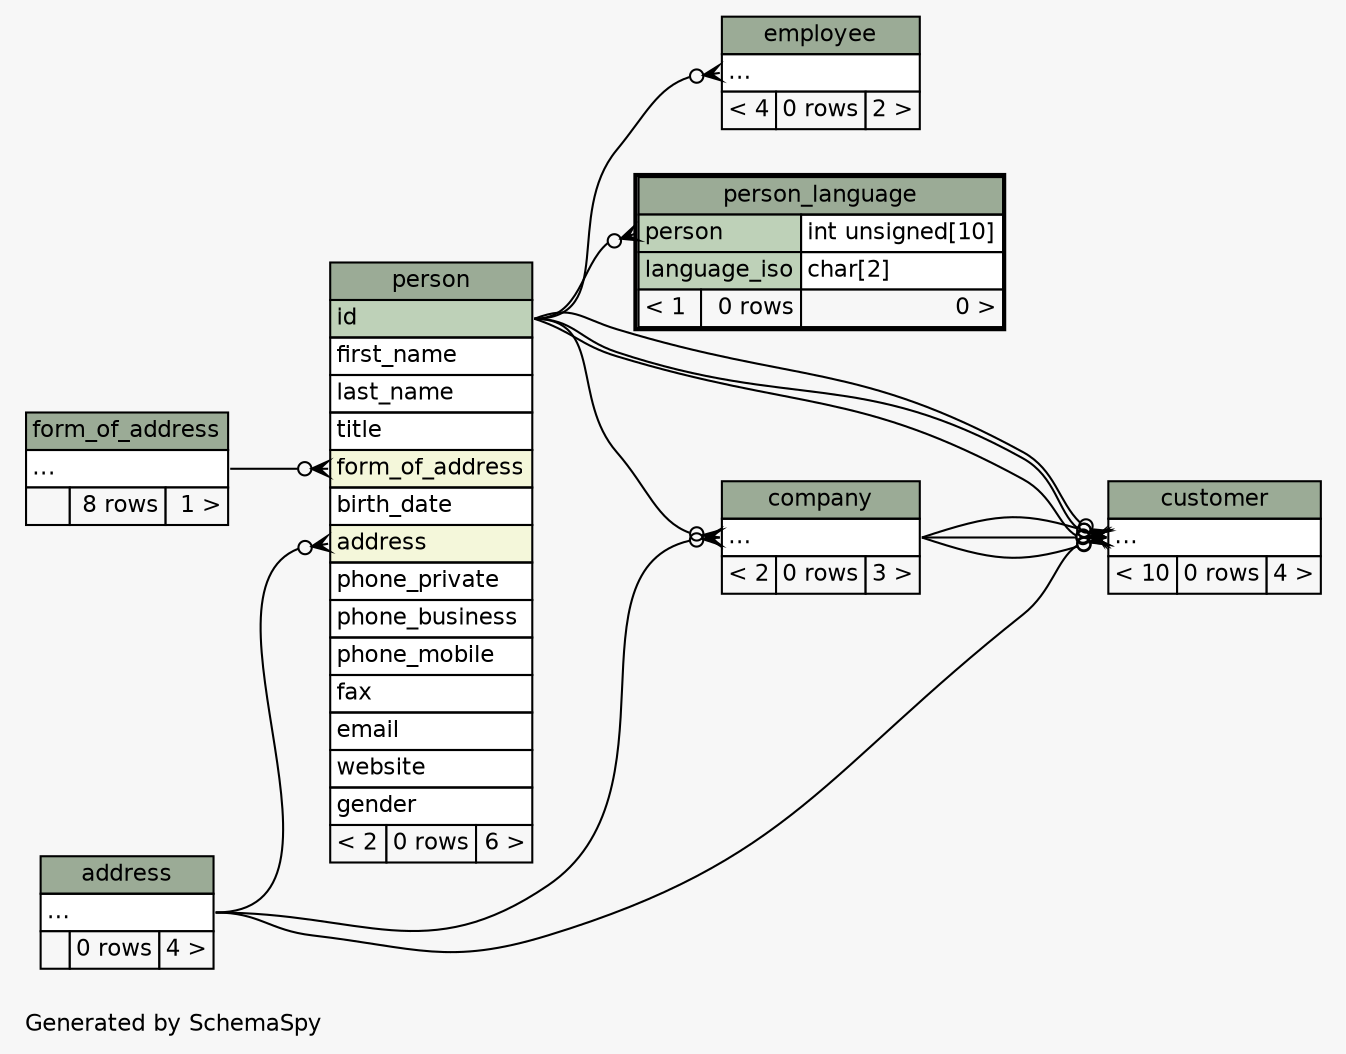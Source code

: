 // dot 2.40.1 on Linux 5.3.0-28-generic
// SchemaSpy rev 590
digraph "twoDegreesRelationshipsDiagram" {
  graph [
    rankdir="RL"
    bgcolor="#f7f7f7"
    label="\nGenerated by SchemaSpy"
    labeljust="l"
    nodesep="0.18"
    ranksep="0.46"
    fontname="Helvetica"
    fontsize="11"
  ];
  node [
    fontname="Helvetica"
    fontsize="11"
    shape="plaintext"
  ];
  edge [
    arrowsize="0.8"
  ];
  "company":"elipses":w -> "address":"elipses":e [arrowhead=none dir=back arrowtail=crowodot];
  "company":"elipses":w -> "person":"id":e [arrowhead=none dir=back arrowtail=crowodot];
  "customer":"elipses":w -> "company":"elipses":e [arrowhead=none dir=back arrowtail=crowodot];
  "customer":"elipses":w -> "person":"id":e [arrowhead=none dir=back arrowtail=crowodot];
  "customer":"elipses":w -> "address":"elipses":e [arrowhead=none dir=back arrowtail=crowodot];
  "customer":"elipses":w -> "company":"elipses":e [arrowhead=none dir=back arrowtail=crowodot];
  "customer":"elipses":w -> "person":"id":e [arrowhead=none dir=back arrowtail=crowodot];
  "customer":"elipses":w -> "company":"elipses":e [arrowhead=none dir=back arrowtail=crowodot];
  "customer":"elipses":w -> "person":"id":e [arrowhead=none dir=back arrowtail=crowodot];
  "employee":"elipses":w -> "person":"id":e [arrowhead=none dir=back arrowtail=crowodot];
  "person":"address":w -> "address":"elipses":e [arrowhead=none dir=back arrowtail=crowodot];
  "person":"form_of_address":w -> "form_of_address":"elipses":e [arrowhead=none dir=back arrowtail=crowodot];
  "person_language":"person":w -> "person":"id":e [arrowhead=none dir=back arrowtail=crowodot];
  "address" [
    label=<
    <TABLE BORDER="0" CELLBORDER="1" CELLSPACING="0" BGCOLOR="#ffffff">
      <TR><TD COLSPAN="3" BGCOLOR="#9bab96" ALIGN="CENTER">address</TD></TR>
      <TR><TD PORT="elipses" COLSPAN="3" ALIGN="LEFT">...</TD></TR>
      <TR><TD ALIGN="LEFT" BGCOLOR="#f7f7f7">  </TD><TD ALIGN="RIGHT" BGCOLOR="#f7f7f7">0 rows</TD><TD ALIGN="RIGHT" BGCOLOR="#f7f7f7">4 &gt;</TD></TR>
    </TABLE>>
    URL="address.html"
    tooltip="address"
  ];
  "company" [
    label=<
    <TABLE BORDER="0" CELLBORDER="1" CELLSPACING="0" BGCOLOR="#ffffff">
      <TR><TD COLSPAN="3" BGCOLOR="#9bab96" ALIGN="CENTER">company</TD></TR>
      <TR><TD PORT="elipses" COLSPAN="3" ALIGN="LEFT">...</TD></TR>
      <TR><TD ALIGN="LEFT" BGCOLOR="#f7f7f7">&lt; 2</TD><TD ALIGN="RIGHT" BGCOLOR="#f7f7f7">0 rows</TD><TD ALIGN="RIGHT" BGCOLOR="#f7f7f7">3 &gt;</TD></TR>
    </TABLE>>
    URL="company.html"
    tooltip="company"
  ];
  "customer" [
    label=<
    <TABLE BORDER="0" CELLBORDER="1" CELLSPACING="0" BGCOLOR="#ffffff">
      <TR><TD COLSPAN="3" BGCOLOR="#9bab96" ALIGN="CENTER">customer</TD></TR>
      <TR><TD PORT="elipses" COLSPAN="3" ALIGN="LEFT">...</TD></TR>
      <TR><TD ALIGN="LEFT" BGCOLOR="#f7f7f7">&lt; 10</TD><TD ALIGN="RIGHT" BGCOLOR="#f7f7f7">0 rows</TD><TD ALIGN="RIGHT" BGCOLOR="#f7f7f7">4 &gt;</TD></TR>
    </TABLE>>
    URL="customer.html"
    tooltip="customer"
  ];
  "employee" [
    label=<
    <TABLE BORDER="0" CELLBORDER="1" CELLSPACING="0" BGCOLOR="#ffffff">
      <TR><TD COLSPAN="3" BGCOLOR="#9bab96" ALIGN="CENTER">employee</TD></TR>
      <TR><TD PORT="elipses" COLSPAN="3" ALIGN="LEFT">...</TD></TR>
      <TR><TD ALIGN="LEFT" BGCOLOR="#f7f7f7">&lt; 4</TD><TD ALIGN="RIGHT" BGCOLOR="#f7f7f7">0 rows</TD><TD ALIGN="RIGHT" BGCOLOR="#f7f7f7">2 &gt;</TD></TR>
    </TABLE>>
    URL="employee.html"
    tooltip="employee"
  ];
  "form_of_address" [
    label=<
    <TABLE BORDER="0" CELLBORDER="1" CELLSPACING="0" BGCOLOR="#ffffff">
      <TR><TD COLSPAN="3" BGCOLOR="#9bab96" ALIGN="CENTER">form_of_address</TD></TR>
      <TR><TD PORT="elipses" COLSPAN="3" ALIGN="LEFT">...</TD></TR>
      <TR><TD ALIGN="LEFT" BGCOLOR="#f7f7f7">  </TD><TD ALIGN="RIGHT" BGCOLOR="#f7f7f7">8 rows</TD><TD ALIGN="RIGHT" BGCOLOR="#f7f7f7">1 &gt;</TD></TR>
    </TABLE>>
    URL="form_of_address.html"
    tooltip="form_of_address"
  ];
  "person" [
    label=<
    <TABLE BORDER="0" CELLBORDER="1" CELLSPACING="0" BGCOLOR="#ffffff">
      <TR><TD COLSPAN="3" BGCOLOR="#9bab96" ALIGN="CENTER">person</TD></TR>
      <TR><TD PORT="id" COLSPAN="3" BGCOLOR="#bed1b8" ALIGN="LEFT">id</TD></TR>
      <TR><TD PORT="first_name" COLSPAN="3" ALIGN="LEFT">first_name</TD></TR>
      <TR><TD PORT="last_name" COLSPAN="3" ALIGN="LEFT">last_name</TD></TR>
      <TR><TD PORT="title" COLSPAN="3" ALIGN="LEFT">title</TD></TR>
      <TR><TD PORT="form_of_address" COLSPAN="3" BGCOLOR="#f4f7da" ALIGN="LEFT">form_of_address</TD></TR>
      <TR><TD PORT="birth_date" COLSPAN="3" ALIGN="LEFT">birth_date</TD></TR>
      <TR><TD PORT="address" COLSPAN="3" BGCOLOR="#f4f7da" ALIGN="LEFT">address</TD></TR>
      <TR><TD PORT="phone_private" COLSPAN="3" ALIGN="LEFT">phone_private</TD></TR>
      <TR><TD PORT="phone_business" COLSPAN="3" ALIGN="LEFT">phone_business</TD></TR>
      <TR><TD PORT="phone_mobile" COLSPAN="3" ALIGN="LEFT">phone_mobile</TD></TR>
      <TR><TD PORT="fax" COLSPAN="3" ALIGN="LEFT">fax</TD></TR>
      <TR><TD PORT="email" COLSPAN="3" ALIGN="LEFT">email</TD></TR>
      <TR><TD PORT="website" COLSPAN="3" ALIGN="LEFT">website</TD></TR>
      <TR><TD PORT="gender" COLSPAN="3" ALIGN="LEFT">gender</TD></TR>
      <TR><TD ALIGN="LEFT" BGCOLOR="#f7f7f7">&lt; 2</TD><TD ALIGN="RIGHT" BGCOLOR="#f7f7f7">0 rows</TD><TD ALIGN="RIGHT" BGCOLOR="#f7f7f7">6 &gt;</TD></TR>
    </TABLE>>
    URL="person.html"
    tooltip="person"
  ];
  "person_language" [
    label=<
    <TABLE BORDER="2" CELLBORDER="1" CELLSPACING="0" BGCOLOR="#ffffff">
      <TR><TD COLSPAN="3" BGCOLOR="#9bab96" ALIGN="CENTER">person_language</TD></TR>
      <TR><TD PORT="person" COLSPAN="2" BGCOLOR="#bed1b8" ALIGN="LEFT">person</TD><TD PORT="person.type" ALIGN="LEFT">int unsigned[10]</TD></TR>
      <TR><TD PORT="language_iso" COLSPAN="2" BGCOLOR="#bed1b8" ALIGN="LEFT">language_iso</TD><TD PORT="language_iso.type" ALIGN="LEFT">char[2]</TD></TR>
      <TR><TD ALIGN="LEFT" BGCOLOR="#f7f7f7">&lt; 1</TD><TD ALIGN="RIGHT" BGCOLOR="#f7f7f7">0 rows</TD><TD ALIGN="RIGHT" BGCOLOR="#f7f7f7">0 &gt;</TD></TR>
    </TABLE>>
    URL="person_language.html"
    tooltip="person_language"
  ];
}

